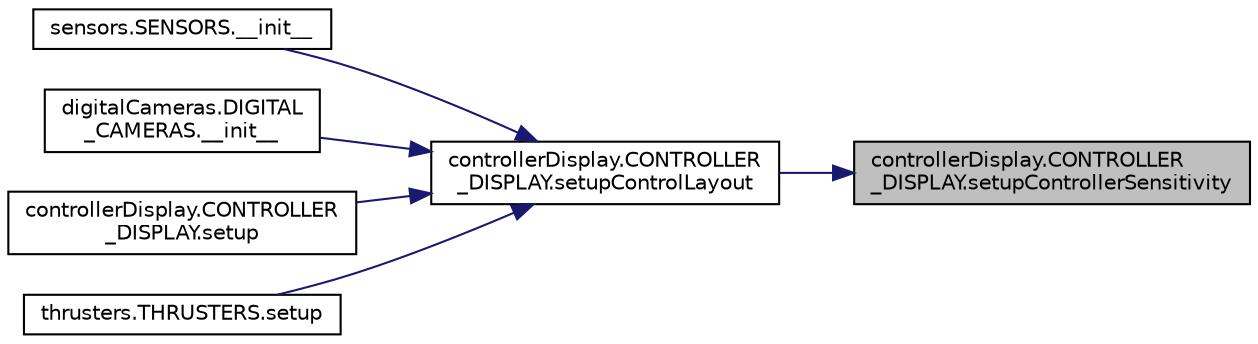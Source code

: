 digraph "controllerDisplay.CONTROLLER_DISPLAY.setupControllerSensitivity"
{
 // LATEX_PDF_SIZE
  edge [fontname="Helvetica",fontsize="10",labelfontname="Helvetica",labelfontsize="10"];
  node [fontname="Helvetica",fontsize="10",shape=record];
  rankdir="RL";
  Node1 [label="controllerDisplay.CONTROLLER\l_DISPLAY.setupControllerSensitivity",height=0.2,width=0.4,color="black", fillcolor="grey75", style="filled", fontcolor="black",tooltip=" "];
  Node1 -> Node2 [dir="back",color="midnightblue",fontsize="10",style="solid",fontname="Helvetica"];
  Node2 [label="controllerDisplay.CONTROLLER\l_DISPLAY.setupControlLayout",height=0.2,width=0.4,color="black", fillcolor="white", style="filled",URL="$classcontroller_display_1_1_c_o_n_t_r_o_l_l_e_r___d_i_s_p_l_a_y.html#a254c501f80c06eca2b15dc2c60510eca",tooltip="CONTROL PANEL TAB ###."];
  Node2 -> Node3 [dir="back",color="midnightblue",fontsize="10",style="solid",fontname="Helvetica"];
  Node3 [label="sensors.SENSORS.__init__",height=0.2,width=0.4,color="black", fillcolor="white", style="filled",URL="$classsensors_1_1_s_e_n_s_o_r_s.html#a3b6ba836891b8c7ded1c9d03add9a1b9",tooltip=" "];
  Node2 -> Node4 [dir="back",color="midnightblue",fontsize="10",style="solid",fontname="Helvetica"];
  Node4 [label="digitalCameras.DIGITAL\l_CAMERAS.__init__",height=0.2,width=0.4,color="black", fillcolor="white", style="filled",URL="$classdigital_cameras_1_1_d_i_g_i_t_a_l___c_a_m_e_r_a_s.html#a9206022dacde2a01bb2e05325ef502bb",tooltip=" "];
  Node2 -> Node5 [dir="back",color="midnightblue",fontsize="10",style="solid",fontname="Helvetica"];
  Node5 [label="controllerDisplay.CONTROLLER\l_DISPLAY.setup",height=0.2,width=0.4,color="black", fillcolor="white", style="filled",URL="$classcontroller_display_1_1_c_o_n_t_r_o_l_l_e_r___d_i_s_p_l_a_y.html#a441679662d2472dd082f0c088537e376",tooltip=" "];
  Node2 -> Node6 [dir="back",color="midnightblue",fontsize="10",style="solid",fontname="Helvetica"];
  Node6 [label="thrusters.THRUSTERS.setup",height=0.2,width=0.4,color="black", fillcolor="white", style="filled",URL="$classthrusters_1_1_t_h_r_u_s_t_e_r_s.html#a226b6a75a7b293bee7075261b607c654",tooltip=" "];
}
